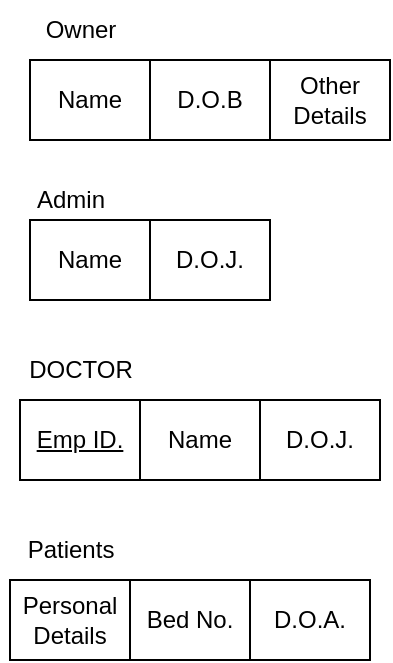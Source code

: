 <mxfile version="20.8.10" type="github">
  <diagram name="Page-1" id="T4ozPRRKo3TdvsJ-UJ3H">
    <mxGraphModel dx="880" dy="444" grid="1" gridSize="10" guides="1" tooltips="1" connect="1" arrows="1" fold="1" page="1" pageScale="1" pageWidth="850" pageHeight="1100" math="0" shadow="0">
      <root>
        <mxCell id="0" />
        <mxCell id="1" parent="0" />
        <mxCell id="WeWbq8d0oHW06kXk-YZh-1" value="" style="shape=table;startSize=0;container=1;collapsible=0;childLayout=tableLayout;" vertex="1" parent="1">
          <mxGeometry x="150" y="200" width="180" height="40" as="geometry" />
        </mxCell>
        <mxCell id="WeWbq8d0oHW06kXk-YZh-2" value="" style="shape=tableRow;horizontal=0;startSize=0;swimlaneHead=0;swimlaneBody=0;strokeColor=inherit;top=0;left=0;bottom=0;right=0;collapsible=0;dropTarget=0;fillColor=none;points=[[0,0.5],[1,0.5]];portConstraint=eastwest;" vertex="1" parent="WeWbq8d0oHW06kXk-YZh-1">
          <mxGeometry width="180" height="40" as="geometry" />
        </mxCell>
        <mxCell id="WeWbq8d0oHW06kXk-YZh-3" value="Name" style="shape=partialRectangle;html=1;whiteSpace=wrap;connectable=0;strokeColor=inherit;overflow=hidden;fillColor=none;top=0;left=0;bottom=0;right=0;pointerEvents=1;" vertex="1" parent="WeWbq8d0oHW06kXk-YZh-2">
          <mxGeometry width="60" height="40" as="geometry">
            <mxRectangle width="60" height="40" as="alternateBounds" />
          </mxGeometry>
        </mxCell>
        <mxCell id="WeWbq8d0oHW06kXk-YZh-4" value="D.O.B" style="shape=partialRectangle;html=1;whiteSpace=wrap;connectable=0;strokeColor=inherit;overflow=hidden;fillColor=none;top=0;left=0;bottom=0;right=0;pointerEvents=1;" vertex="1" parent="WeWbq8d0oHW06kXk-YZh-2">
          <mxGeometry x="60" width="60" height="40" as="geometry">
            <mxRectangle width="60" height="40" as="alternateBounds" />
          </mxGeometry>
        </mxCell>
        <mxCell id="WeWbq8d0oHW06kXk-YZh-5" value="Other Details" style="shape=partialRectangle;html=1;whiteSpace=wrap;connectable=0;strokeColor=inherit;overflow=hidden;fillColor=none;top=0;left=0;bottom=0;right=0;pointerEvents=1;" vertex="1" parent="WeWbq8d0oHW06kXk-YZh-2">
          <mxGeometry x="120" width="60" height="40" as="geometry">
            <mxRectangle width="60" height="40" as="alternateBounds" />
          </mxGeometry>
        </mxCell>
        <mxCell id="WeWbq8d0oHW06kXk-YZh-6" value="Owner" style="text;html=1;align=center;verticalAlign=middle;resizable=0;points=[];autosize=1;strokeColor=none;fillColor=none;" vertex="1" parent="1">
          <mxGeometry x="145" y="170" width="60" height="30" as="geometry" />
        </mxCell>
        <mxCell id="WeWbq8d0oHW06kXk-YZh-7" value="" style="shape=table;startSize=0;container=1;collapsible=0;childLayout=tableLayout;" vertex="1" parent="1">
          <mxGeometry x="150" y="280" width="120" height="40" as="geometry" />
        </mxCell>
        <mxCell id="WeWbq8d0oHW06kXk-YZh-8" value="" style="shape=tableRow;horizontal=0;startSize=0;swimlaneHead=0;swimlaneBody=0;strokeColor=inherit;top=0;left=0;bottom=0;right=0;collapsible=0;dropTarget=0;fillColor=none;points=[[0,0.5],[1,0.5]];portConstraint=eastwest;" vertex="1" parent="WeWbq8d0oHW06kXk-YZh-7">
          <mxGeometry width="120" height="40" as="geometry" />
        </mxCell>
        <mxCell id="WeWbq8d0oHW06kXk-YZh-9" value="Name" style="shape=partialRectangle;html=1;whiteSpace=wrap;connectable=0;strokeColor=inherit;overflow=hidden;fillColor=none;top=0;left=0;bottom=0;right=0;pointerEvents=1;" vertex="1" parent="WeWbq8d0oHW06kXk-YZh-8">
          <mxGeometry width="60" height="40" as="geometry">
            <mxRectangle width="60" height="40" as="alternateBounds" />
          </mxGeometry>
        </mxCell>
        <mxCell id="WeWbq8d0oHW06kXk-YZh-10" value="D.O.J." style="shape=partialRectangle;html=1;whiteSpace=wrap;connectable=0;strokeColor=inherit;overflow=hidden;fillColor=none;top=0;left=0;bottom=0;right=0;pointerEvents=1;" vertex="1" parent="WeWbq8d0oHW06kXk-YZh-8">
          <mxGeometry x="60" width="60" height="40" as="geometry">
            <mxRectangle width="60" height="40" as="alternateBounds" />
          </mxGeometry>
        </mxCell>
        <mxCell id="WeWbq8d0oHW06kXk-YZh-11" value="Admin" style="text;html=1;align=center;verticalAlign=middle;resizable=0;points=[];autosize=1;strokeColor=none;fillColor=none;" vertex="1" parent="1">
          <mxGeometry x="140" y="255" width="60" height="30" as="geometry" />
        </mxCell>
        <mxCell id="WeWbq8d0oHW06kXk-YZh-12" value="" style="shape=table;startSize=0;container=1;collapsible=0;childLayout=tableLayout;" vertex="1" parent="1">
          <mxGeometry x="145" y="370" width="180" height="40" as="geometry" />
        </mxCell>
        <mxCell id="WeWbq8d0oHW06kXk-YZh-13" value="" style="shape=tableRow;horizontal=0;startSize=0;swimlaneHead=0;swimlaneBody=0;strokeColor=inherit;top=0;left=0;bottom=0;right=0;collapsible=0;dropTarget=0;fillColor=none;points=[[0,0.5],[1,0.5]];portConstraint=eastwest;" vertex="1" parent="WeWbq8d0oHW06kXk-YZh-12">
          <mxGeometry width="180" height="40" as="geometry" />
        </mxCell>
        <mxCell id="WeWbq8d0oHW06kXk-YZh-14" value="&lt;u&gt;Emp ID.&lt;/u&gt;" style="shape=partialRectangle;html=1;whiteSpace=wrap;connectable=0;strokeColor=inherit;overflow=hidden;fillColor=none;top=0;left=0;bottom=0;right=0;pointerEvents=1;" vertex="1" parent="WeWbq8d0oHW06kXk-YZh-13">
          <mxGeometry width="60" height="40" as="geometry">
            <mxRectangle width="60" height="40" as="alternateBounds" />
          </mxGeometry>
        </mxCell>
        <mxCell id="WeWbq8d0oHW06kXk-YZh-15" value="Name" style="shape=partialRectangle;html=1;whiteSpace=wrap;connectable=0;strokeColor=inherit;overflow=hidden;fillColor=none;top=0;left=0;bottom=0;right=0;pointerEvents=1;" vertex="1" parent="WeWbq8d0oHW06kXk-YZh-13">
          <mxGeometry x="60" width="60" height="40" as="geometry">
            <mxRectangle width="60" height="40" as="alternateBounds" />
          </mxGeometry>
        </mxCell>
        <mxCell id="WeWbq8d0oHW06kXk-YZh-16" value="D.O.J." style="shape=partialRectangle;html=1;whiteSpace=wrap;connectable=0;strokeColor=inherit;overflow=hidden;fillColor=none;top=0;left=0;bottom=0;right=0;pointerEvents=1;" vertex="1" parent="WeWbq8d0oHW06kXk-YZh-13">
          <mxGeometry x="120" width="60" height="40" as="geometry">
            <mxRectangle width="60" height="40" as="alternateBounds" />
          </mxGeometry>
        </mxCell>
        <mxCell id="WeWbq8d0oHW06kXk-YZh-20" value="DOCTOR" style="text;html=1;align=center;verticalAlign=middle;resizable=0;points=[];autosize=1;strokeColor=none;fillColor=none;" vertex="1" parent="1">
          <mxGeometry x="135" y="340" width="80" height="30" as="geometry" />
        </mxCell>
        <mxCell id="WeWbq8d0oHW06kXk-YZh-21" value="" style="shape=table;startSize=0;container=1;collapsible=0;childLayout=tableLayout;" vertex="1" parent="1">
          <mxGeometry x="140" y="460" width="180" height="40" as="geometry" />
        </mxCell>
        <mxCell id="WeWbq8d0oHW06kXk-YZh-22" value="" style="shape=tableRow;horizontal=0;startSize=0;swimlaneHead=0;swimlaneBody=0;strokeColor=inherit;top=0;left=0;bottom=0;right=0;collapsible=0;dropTarget=0;fillColor=none;points=[[0,0.5],[1,0.5]];portConstraint=eastwest;" vertex="1" parent="WeWbq8d0oHW06kXk-YZh-21">
          <mxGeometry width="180" height="40" as="geometry" />
        </mxCell>
        <mxCell id="WeWbq8d0oHW06kXk-YZh-23" value="Personal Details" style="shape=partialRectangle;html=1;whiteSpace=wrap;connectable=0;strokeColor=inherit;overflow=hidden;fillColor=none;top=0;left=0;bottom=0;right=0;pointerEvents=1;" vertex="1" parent="WeWbq8d0oHW06kXk-YZh-22">
          <mxGeometry width="60" height="40" as="geometry">
            <mxRectangle width="60" height="40" as="alternateBounds" />
          </mxGeometry>
        </mxCell>
        <mxCell id="WeWbq8d0oHW06kXk-YZh-24" value="Bed No." style="shape=partialRectangle;html=1;whiteSpace=wrap;connectable=0;strokeColor=inherit;overflow=hidden;fillColor=none;top=0;left=0;bottom=0;right=0;pointerEvents=1;" vertex="1" parent="WeWbq8d0oHW06kXk-YZh-22">
          <mxGeometry x="60" width="60" height="40" as="geometry">
            <mxRectangle width="60" height="40" as="alternateBounds" />
          </mxGeometry>
        </mxCell>
        <mxCell id="WeWbq8d0oHW06kXk-YZh-25" value="D.O.A." style="shape=partialRectangle;html=1;whiteSpace=wrap;connectable=0;strokeColor=inherit;overflow=hidden;fillColor=none;top=0;left=0;bottom=0;right=0;pointerEvents=1;" vertex="1" parent="WeWbq8d0oHW06kXk-YZh-22">
          <mxGeometry x="120" width="60" height="40" as="geometry">
            <mxRectangle width="60" height="40" as="alternateBounds" />
          </mxGeometry>
        </mxCell>
        <mxCell id="WeWbq8d0oHW06kXk-YZh-27" value="Patients" style="text;html=1;align=center;verticalAlign=middle;resizable=0;points=[];autosize=1;strokeColor=none;fillColor=none;" vertex="1" parent="1">
          <mxGeometry x="135" y="430" width="70" height="30" as="geometry" />
        </mxCell>
      </root>
    </mxGraphModel>
  </diagram>
</mxfile>

